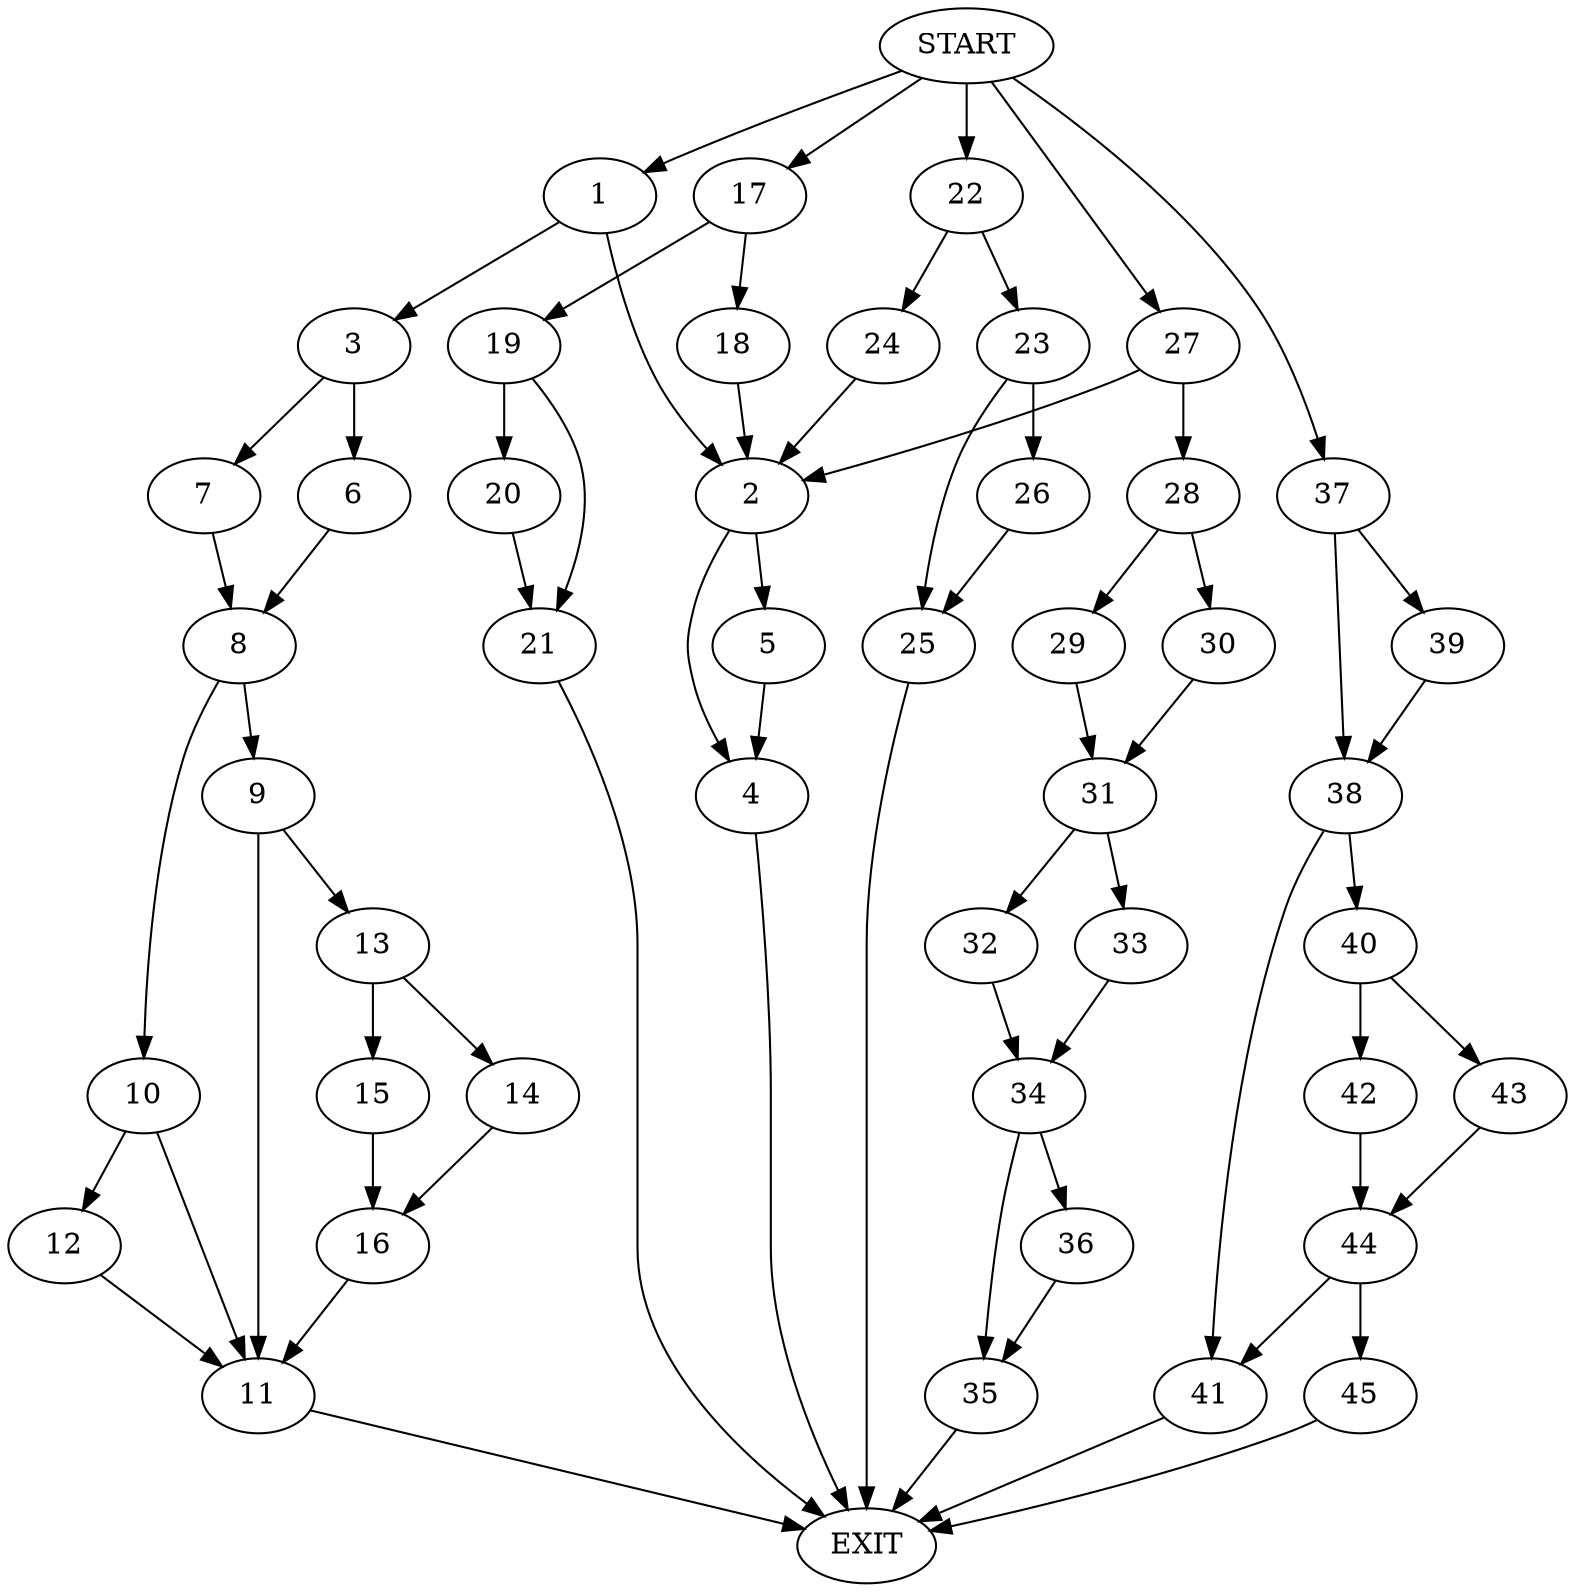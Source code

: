 digraph {
0 [label="START"]
46 [label="EXIT"]
0 -> 1
1 -> 2
1 -> 3
2 -> 4
2 -> 5
3 -> 6
3 -> 7
6 -> 8
7 -> 8
8 -> 9
8 -> 10
10 -> 11
10 -> 12
9 -> 13
9 -> 11
12 -> 11
11 -> 46
13 -> 14
13 -> 15
15 -> 16
14 -> 16
16 -> 11
0 -> 17
17 -> 18
17 -> 19
18 -> 2
19 -> 20
19 -> 21
21 -> 46
20 -> 21
0 -> 22
22 -> 23
22 -> 24
23 -> 25
23 -> 26
24 -> 2
26 -> 25
25 -> 46
0 -> 27
27 -> 28
27 -> 2
28 -> 29
28 -> 30
29 -> 31
30 -> 31
31 -> 32
31 -> 33
32 -> 34
33 -> 34
34 -> 35
34 -> 36
35 -> 46
36 -> 35
4 -> 46
5 -> 4
0 -> 37
37 -> 38
37 -> 39
38 -> 40
38 -> 41
39 -> 38
41 -> 46
40 -> 42
40 -> 43
42 -> 44
43 -> 44
44 -> 41
44 -> 45
45 -> 46
}

